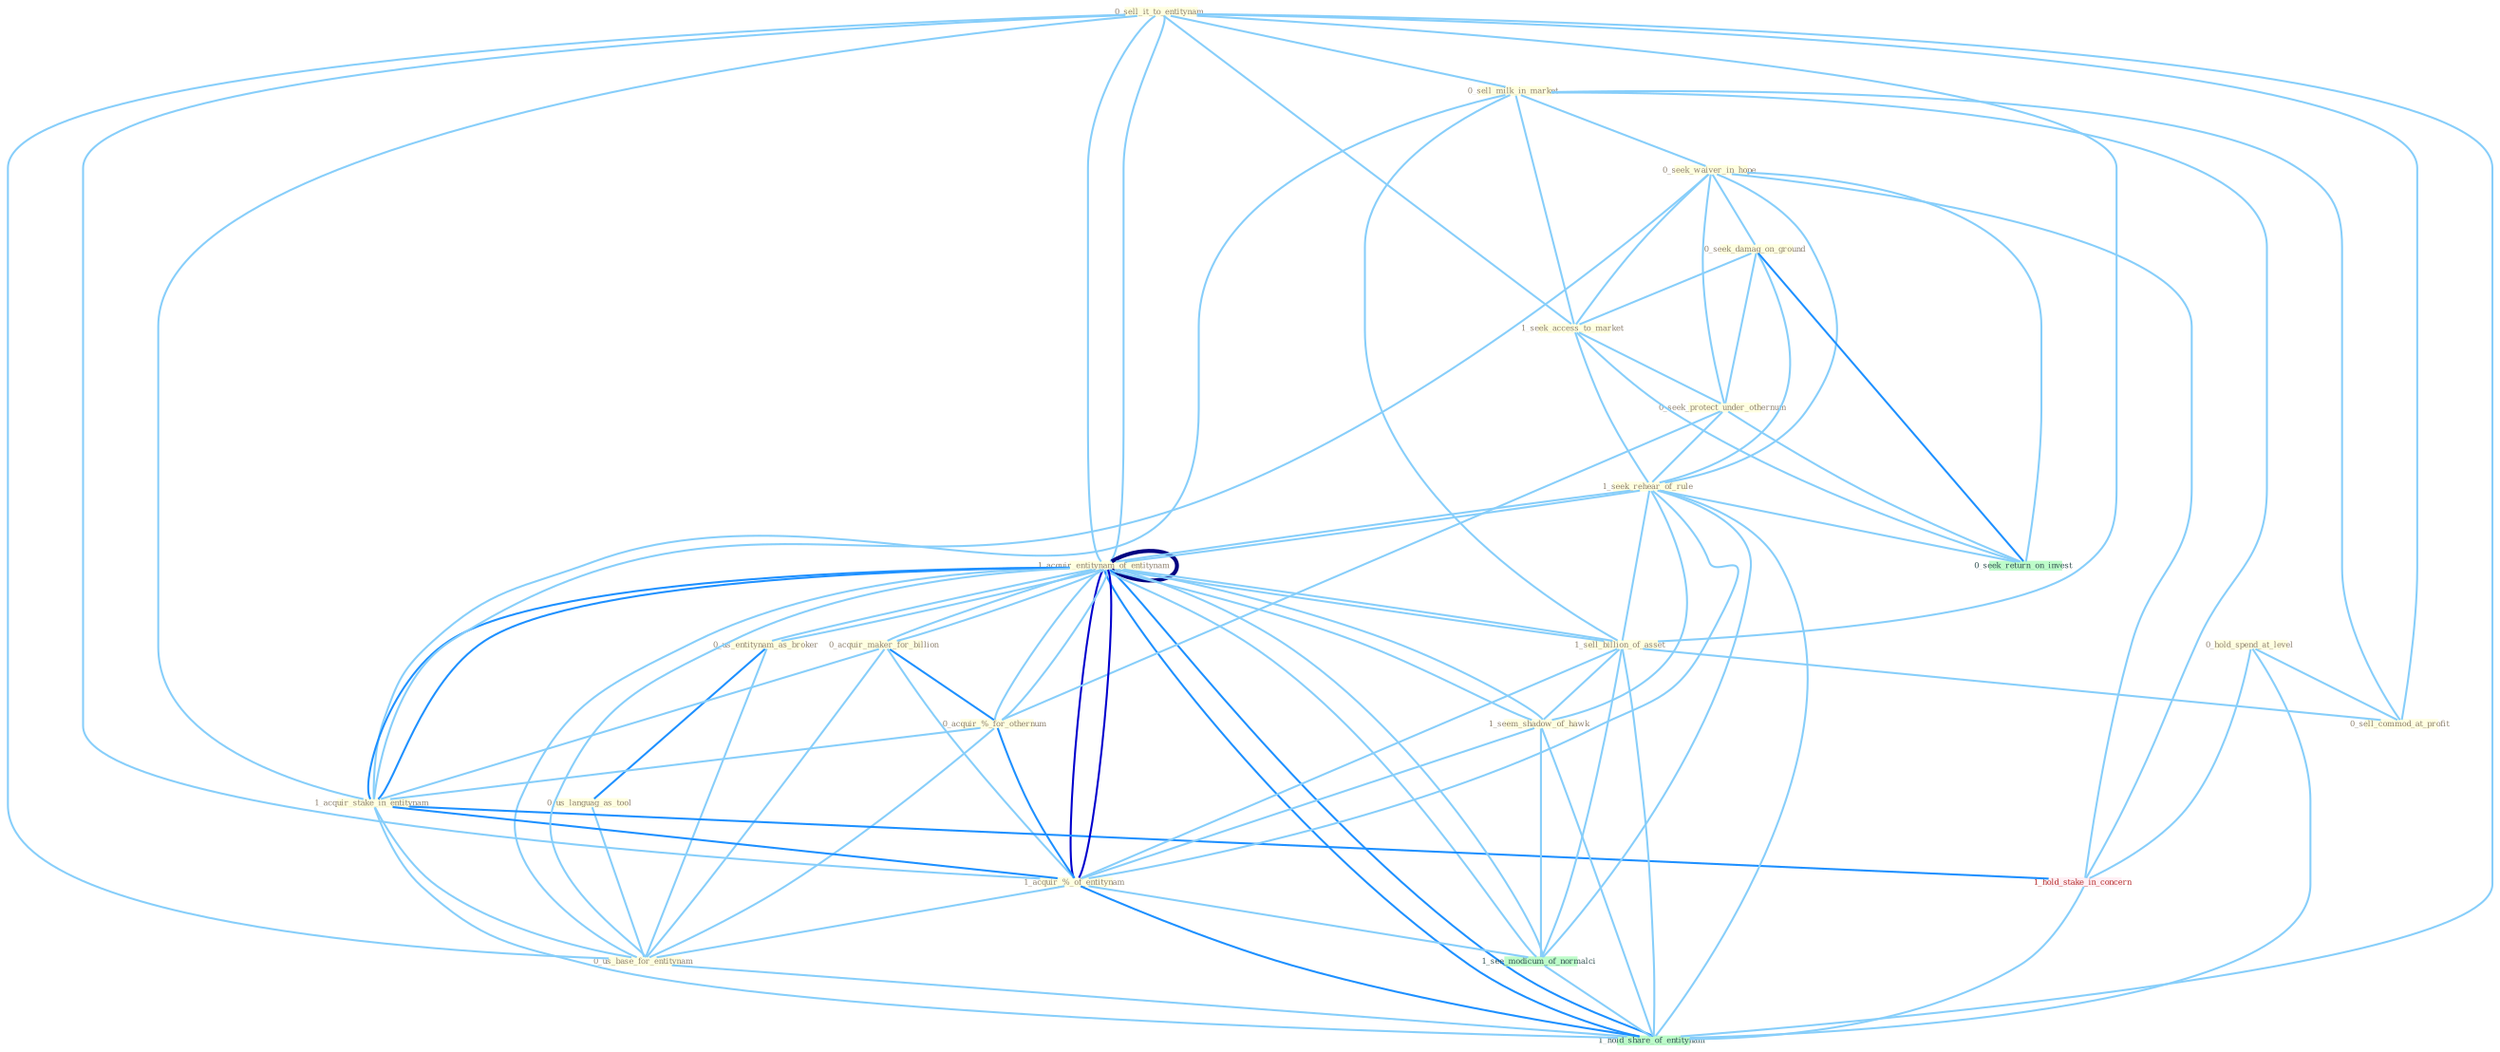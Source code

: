 Graph G{ 
    node
    [shape=polygon,style=filled,width=.5,height=.06,color="#BDFCC9",fixedsize=true,fontsize=4,
    fontcolor="#2f4f4f"];
    {node
    [color="#ffffe0", fontcolor="#8b7d6b"] "0_sell_it_to_entitynam " "0_sell_milk_in_market " "1_acquir_entitynam_of_entitynam " "0_hold_spend_at_level " "0_us_entitynam_as_broker " "0_us_languag_as_tool " "0_seek_waiver_in_hope " "0_seek_damag_on_ground " "1_seek_access_to_market " "0_acquir_maker_for_billion " "0_acquir_%_for_othernum " "0_seek_protect_under_othernum " "1_acquir_stake_in_entitynam " "1_seek_rehear_of_rule " "1_sell_billion_of_asset " "1_seem_shadow_of_hawk " "1_acquir_%_of_entitynam " "0_sell_commod_at_profit " "0_us_base_for_entitynam "}
{node [color="#fff0f5", fontcolor="#b22222"] "1_hold_stake_in_concern "}
edge [color="#B0E2FF"];

	"0_sell_it_to_entitynam " -- "0_sell_milk_in_market " [w="1", color="#87cefa" ];
	"0_sell_it_to_entitynam " -- "1_acquir_entitynam_of_entitynam " [w="1", color="#87cefa" ];
	"0_sell_it_to_entitynam " -- "1_seek_access_to_market " [w="1", color="#87cefa" ];
	"0_sell_it_to_entitynam " -- "1_acquir_stake_in_entitynam " [w="1", color="#87cefa" ];
	"0_sell_it_to_entitynam " -- "1_sell_billion_of_asset " [w="1", color="#87cefa" ];
	"0_sell_it_to_entitynam " -- "1_acquir_%_of_entitynam " [w="1", color="#87cefa" ];
	"0_sell_it_to_entitynam " -- "0_sell_commod_at_profit " [w="1", color="#87cefa" ];
	"0_sell_it_to_entitynam " -- "0_us_base_for_entitynam " [w="1", color="#87cefa" ];
	"0_sell_it_to_entitynam " -- "1_acquir_entitynam_of_entitynam " [w="1", color="#87cefa" ];
	"0_sell_it_to_entitynam " -- "1_hold_share_of_entitynam " [w="1", color="#87cefa" ];
	"0_sell_milk_in_market " -- "0_seek_waiver_in_hope " [w="1", color="#87cefa" ];
	"0_sell_milk_in_market " -- "1_seek_access_to_market " [w="1", color="#87cefa" ];
	"0_sell_milk_in_market " -- "1_acquir_stake_in_entitynam " [w="1", color="#87cefa" ];
	"0_sell_milk_in_market " -- "1_sell_billion_of_asset " [w="1", color="#87cefa" ];
	"0_sell_milk_in_market " -- "0_sell_commod_at_profit " [w="1", color="#87cefa" ];
	"0_sell_milk_in_market " -- "1_hold_stake_in_concern " [w="1", color="#87cefa" ];
	"1_acquir_entitynam_of_entitynam " -- "0_us_entitynam_as_broker " [w="1", color="#87cefa" ];
	"1_acquir_entitynam_of_entitynam " -- "0_acquir_maker_for_billion " [w="1", color="#87cefa" ];
	"1_acquir_entitynam_of_entitynam " -- "0_acquir_%_for_othernum " [w="1", color="#87cefa" ];
	"1_acquir_entitynam_of_entitynam " -- "1_acquir_stake_in_entitynam " [w="2", color="#1e90ff" , len=0.8];
	"1_acquir_entitynam_of_entitynam " -- "1_seek_rehear_of_rule " [w="1", color="#87cefa" ];
	"1_acquir_entitynam_of_entitynam " -- "1_sell_billion_of_asset " [w="1", color="#87cefa" ];
	"1_acquir_entitynam_of_entitynam " -- "1_seem_shadow_of_hawk " [w="1", color="#87cefa" ];
	"1_acquir_entitynam_of_entitynam " -- "1_acquir_%_of_entitynam " [w="3", color="#0000cd" , len=0.6];
	"1_acquir_entitynam_of_entitynam " -- "0_us_base_for_entitynam " [w="1", color="#87cefa" ];
	"1_acquir_entitynam_of_entitynam " -- "1_see_modicum_of_normalci " [w="1", color="#87cefa" ];
	"1_acquir_entitynam_of_entitynam " -- "1_acquir_entitynam_of_entitynam " [w="4", style=bold, color="#000080", len=0.4];
	"1_acquir_entitynam_of_entitynam " -- "1_hold_share_of_entitynam " [w="2", color="#1e90ff" , len=0.8];
	"0_hold_spend_at_level " -- "0_sell_commod_at_profit " [w="1", color="#87cefa" ];
	"0_hold_spend_at_level " -- "1_hold_stake_in_concern " [w="1", color="#87cefa" ];
	"0_hold_spend_at_level " -- "1_hold_share_of_entitynam " [w="1", color="#87cefa" ];
	"0_us_entitynam_as_broker " -- "0_us_languag_as_tool " [w="2", color="#1e90ff" , len=0.8];
	"0_us_entitynam_as_broker " -- "0_us_base_for_entitynam " [w="1", color="#87cefa" ];
	"0_us_entitynam_as_broker " -- "1_acquir_entitynam_of_entitynam " [w="1", color="#87cefa" ];
	"0_us_languag_as_tool " -- "0_us_base_for_entitynam " [w="1", color="#87cefa" ];
	"0_seek_waiver_in_hope " -- "0_seek_damag_on_ground " [w="1", color="#87cefa" ];
	"0_seek_waiver_in_hope " -- "1_seek_access_to_market " [w="1", color="#87cefa" ];
	"0_seek_waiver_in_hope " -- "0_seek_protect_under_othernum " [w="1", color="#87cefa" ];
	"0_seek_waiver_in_hope " -- "1_acquir_stake_in_entitynam " [w="1", color="#87cefa" ];
	"0_seek_waiver_in_hope " -- "1_seek_rehear_of_rule " [w="1", color="#87cefa" ];
	"0_seek_waiver_in_hope " -- "1_hold_stake_in_concern " [w="1", color="#87cefa" ];
	"0_seek_waiver_in_hope " -- "0_seek_return_on_invest " [w="1", color="#87cefa" ];
	"0_seek_damag_on_ground " -- "1_seek_access_to_market " [w="1", color="#87cefa" ];
	"0_seek_damag_on_ground " -- "0_seek_protect_under_othernum " [w="1", color="#87cefa" ];
	"0_seek_damag_on_ground " -- "1_seek_rehear_of_rule " [w="1", color="#87cefa" ];
	"0_seek_damag_on_ground " -- "0_seek_return_on_invest " [w="2", color="#1e90ff" , len=0.8];
	"1_seek_access_to_market " -- "0_seek_protect_under_othernum " [w="1", color="#87cefa" ];
	"1_seek_access_to_market " -- "1_seek_rehear_of_rule " [w="1", color="#87cefa" ];
	"1_seek_access_to_market " -- "0_seek_return_on_invest " [w="1", color="#87cefa" ];
	"0_acquir_maker_for_billion " -- "0_acquir_%_for_othernum " [w="2", color="#1e90ff" , len=0.8];
	"0_acquir_maker_for_billion " -- "1_acquir_stake_in_entitynam " [w="1", color="#87cefa" ];
	"0_acquir_maker_for_billion " -- "1_acquir_%_of_entitynam " [w="1", color="#87cefa" ];
	"0_acquir_maker_for_billion " -- "0_us_base_for_entitynam " [w="1", color="#87cefa" ];
	"0_acquir_maker_for_billion " -- "1_acquir_entitynam_of_entitynam " [w="1", color="#87cefa" ];
	"0_acquir_%_for_othernum " -- "0_seek_protect_under_othernum " [w="1", color="#87cefa" ];
	"0_acquir_%_for_othernum " -- "1_acquir_stake_in_entitynam " [w="1", color="#87cefa" ];
	"0_acquir_%_for_othernum " -- "1_acquir_%_of_entitynam " [w="2", color="#1e90ff" , len=0.8];
	"0_acquir_%_for_othernum " -- "0_us_base_for_entitynam " [w="1", color="#87cefa" ];
	"0_acquir_%_for_othernum " -- "1_acquir_entitynam_of_entitynam " [w="1", color="#87cefa" ];
	"0_seek_protect_under_othernum " -- "1_seek_rehear_of_rule " [w="1", color="#87cefa" ];
	"0_seek_protect_under_othernum " -- "0_seek_return_on_invest " [w="1", color="#87cefa" ];
	"1_acquir_stake_in_entitynam " -- "1_acquir_%_of_entitynam " [w="2", color="#1e90ff" , len=0.8];
	"1_acquir_stake_in_entitynam " -- "0_us_base_for_entitynam " [w="1", color="#87cefa" ];
	"1_acquir_stake_in_entitynam " -- "1_hold_stake_in_concern " [w="2", color="#1e90ff" , len=0.8];
	"1_acquir_stake_in_entitynam " -- "1_acquir_entitynam_of_entitynam " [w="2", color="#1e90ff" , len=0.8];
	"1_acquir_stake_in_entitynam " -- "1_hold_share_of_entitynam " [w="1", color="#87cefa" ];
	"1_seek_rehear_of_rule " -- "1_sell_billion_of_asset " [w="1", color="#87cefa" ];
	"1_seek_rehear_of_rule " -- "1_seem_shadow_of_hawk " [w="1", color="#87cefa" ];
	"1_seek_rehear_of_rule " -- "1_acquir_%_of_entitynam " [w="1", color="#87cefa" ];
	"1_seek_rehear_of_rule " -- "0_seek_return_on_invest " [w="1", color="#87cefa" ];
	"1_seek_rehear_of_rule " -- "1_see_modicum_of_normalci " [w="1", color="#87cefa" ];
	"1_seek_rehear_of_rule " -- "1_acquir_entitynam_of_entitynam " [w="1", color="#87cefa" ];
	"1_seek_rehear_of_rule " -- "1_hold_share_of_entitynam " [w="1", color="#87cefa" ];
	"1_sell_billion_of_asset " -- "1_seem_shadow_of_hawk " [w="1", color="#87cefa" ];
	"1_sell_billion_of_asset " -- "1_acquir_%_of_entitynam " [w="1", color="#87cefa" ];
	"1_sell_billion_of_asset " -- "0_sell_commod_at_profit " [w="1", color="#87cefa" ];
	"1_sell_billion_of_asset " -- "1_see_modicum_of_normalci " [w="1", color="#87cefa" ];
	"1_sell_billion_of_asset " -- "1_acquir_entitynam_of_entitynam " [w="1", color="#87cefa" ];
	"1_sell_billion_of_asset " -- "1_hold_share_of_entitynam " [w="1", color="#87cefa" ];
	"1_seem_shadow_of_hawk " -- "1_acquir_%_of_entitynam " [w="1", color="#87cefa" ];
	"1_seem_shadow_of_hawk " -- "1_see_modicum_of_normalci " [w="1", color="#87cefa" ];
	"1_seem_shadow_of_hawk " -- "1_acquir_entitynam_of_entitynam " [w="1", color="#87cefa" ];
	"1_seem_shadow_of_hawk " -- "1_hold_share_of_entitynam " [w="1", color="#87cefa" ];
	"1_acquir_%_of_entitynam " -- "0_us_base_for_entitynam " [w="1", color="#87cefa" ];
	"1_acquir_%_of_entitynam " -- "1_see_modicum_of_normalci " [w="1", color="#87cefa" ];
	"1_acquir_%_of_entitynam " -- "1_acquir_entitynam_of_entitynam " [w="3", color="#0000cd" , len=0.6];
	"1_acquir_%_of_entitynam " -- "1_hold_share_of_entitynam " [w="2", color="#1e90ff" , len=0.8];
	"0_us_base_for_entitynam " -- "1_acquir_entitynam_of_entitynam " [w="1", color="#87cefa" ];
	"0_us_base_for_entitynam " -- "1_hold_share_of_entitynam " [w="1", color="#87cefa" ];
	"1_hold_stake_in_concern " -- "1_hold_share_of_entitynam " [w="1", color="#87cefa" ];
	"1_see_modicum_of_normalci " -- "1_acquir_entitynam_of_entitynam " [w="1", color="#87cefa" ];
	"1_see_modicum_of_normalci " -- "1_hold_share_of_entitynam " [w="1", color="#87cefa" ];
	"1_acquir_entitynam_of_entitynam " -- "1_hold_share_of_entitynam " [w="2", color="#1e90ff" , len=0.8];
}